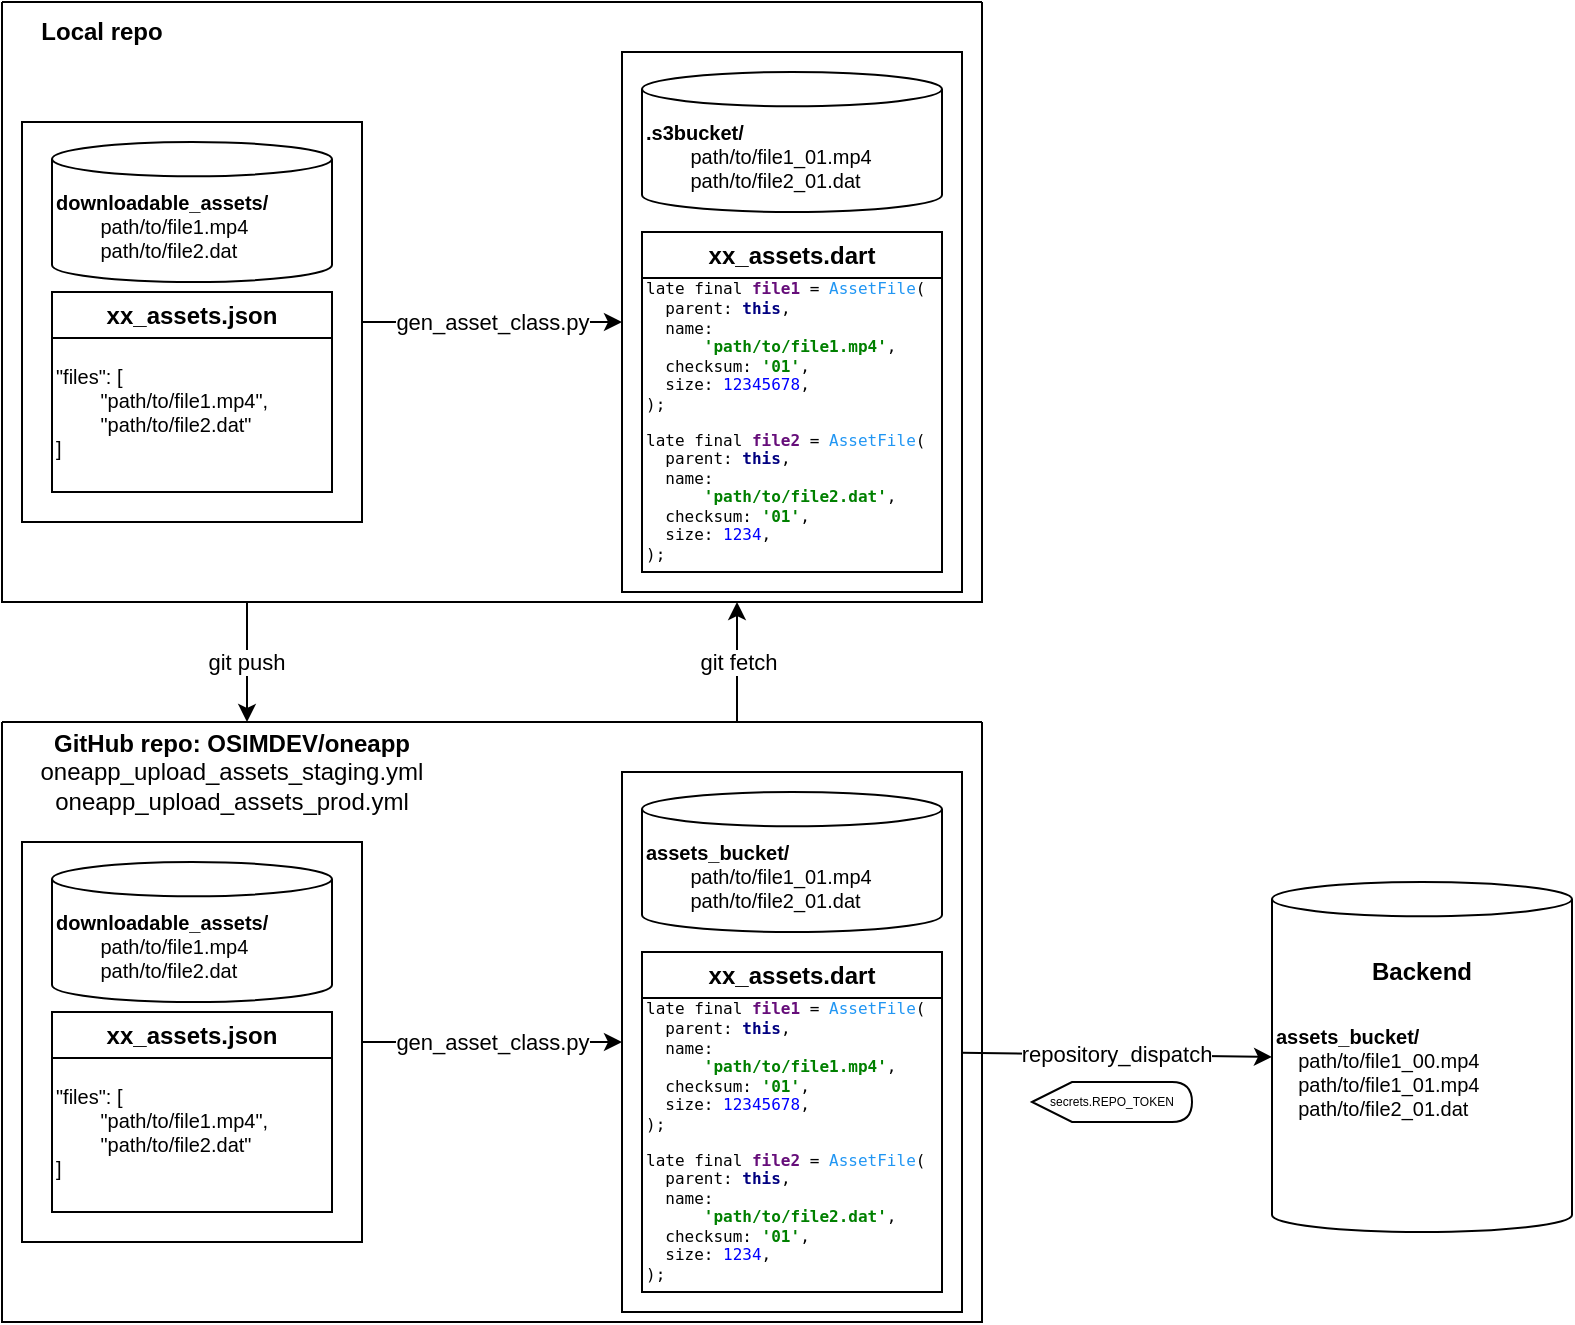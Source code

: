 <mxfile version="22.0.4" type="github" pages="3">
  <diagram name="old workflow" id="2YBvvXClWsGukQMizWep">
    <mxGraphModel dx="1062" dy="596" grid="1" gridSize="10" guides="1" tooltips="1" connect="1" arrows="1" fold="1" page="1" pageScale="1" pageWidth="850" pageHeight="1100" math="0" shadow="0">
      <root>
        <mxCell id="0" />
        <mxCell id="1" parent="0" />
        <mxCell id="GvjwHp_Fau4F6InbgkKO-24" value="" style="group" vertex="1" connectable="0" parent="1">
          <mxGeometry x="33" y="30" width="490" height="300" as="geometry" />
        </mxCell>
        <mxCell id="GvjwHp_Fau4F6InbgkKO-17" value="" style="group" vertex="1" connectable="0" parent="GvjwHp_Fau4F6InbgkKO-24">
          <mxGeometry x="10" y="60" width="170" height="200" as="geometry" />
        </mxCell>
        <mxCell id="GvjwHp_Fau4F6InbgkKO-16" value="" style="rounded=0;whiteSpace=wrap;html=1;" vertex="1" parent="GvjwHp_Fau4F6InbgkKO-17">
          <mxGeometry width="170" height="200" as="geometry" />
        </mxCell>
        <mxCell id="GvjwHp_Fau4F6InbgkKO-3" value="xx_assets.json" style="swimlane;whiteSpace=wrap;html=1;align=center;" vertex="1" parent="GvjwHp_Fau4F6InbgkKO-17">
          <mxGeometry x="15" y="85" width="140" height="100" as="geometry" />
        </mxCell>
        <mxCell id="GvjwHp_Fau4F6InbgkKO-4" value="&quot;files&quot;: [&lt;br style=&quot;font-size: 10px;&quot;&gt;&lt;span style=&quot;white-space: pre; font-size: 10px;&quot;&gt;&#x9;&lt;/span&gt;&quot;path/to/file1.mp4&quot;,&lt;br style=&quot;font-size: 10px;&quot;&gt;&lt;span style=&quot;white-space: pre; font-size: 10px;&quot;&gt;&#x9;&lt;/span&gt;&quot;path/to/file2.dat&quot;&lt;br style=&quot;font-size: 10px;&quot;&gt;]" style="text;html=1;align=left;verticalAlign=middle;resizable=0;points=[];autosize=1;strokeColor=none;fillColor=none;fontSize=10;" vertex="1" parent="GvjwHp_Fau4F6InbgkKO-3">
          <mxGeometry y="30" width="130" height="60" as="geometry" />
        </mxCell>
        <mxCell id="GvjwHp_Fau4F6InbgkKO-7" value="&lt;b style=&quot;font-size: 10px;&quot;&gt;downloadable_assets/&lt;/b&gt;&lt;br style=&quot;font-size: 10px;&quot;&gt;&lt;span style=&quot;white-space: pre; font-size: 10px;&quot;&gt;&#x9;&lt;/span&gt;path/to/file1.mp4&lt;br style=&quot;font-size: 10px;&quot;&gt;&lt;span style=&quot;white-space: pre; font-size: 10px;&quot;&gt;&#x9;&lt;/span&gt;path/to/file2.dat" style="shape=cylinder3;whiteSpace=wrap;html=1;boundedLbl=1;backgroundOutline=1;size=8.556;align=left;fontSize=10;" vertex="1" parent="GvjwHp_Fau4F6InbgkKO-17">
          <mxGeometry x="15" y="10" width="140" height="70" as="geometry" />
        </mxCell>
        <mxCell id="GvjwHp_Fau4F6InbgkKO-19" value="" style="group" vertex="1" connectable="0" parent="GvjwHp_Fau4F6InbgkKO-24">
          <mxGeometry x="310" y="25" width="170" height="270" as="geometry" />
        </mxCell>
        <mxCell id="GvjwHp_Fau4F6InbgkKO-18" value="" style="rounded=0;whiteSpace=wrap;html=1;" vertex="1" parent="GvjwHp_Fau4F6InbgkKO-19">
          <mxGeometry width="170" height="270" as="geometry" />
        </mxCell>
        <mxCell id="GvjwHp_Fau4F6InbgkKO-8" value="&lt;b style=&quot;font-size: 10px;&quot;&gt;.s3bucket/&lt;/b&gt;&lt;br style=&quot;font-size: 10px;&quot;&gt;&lt;span style=&quot;white-space: pre; font-size: 10px;&quot;&gt;&#x9;&lt;/span&gt;path/to/file1_01.mp4&lt;br style=&quot;font-size: 10px;&quot;&gt;&lt;span style=&quot;white-space: pre; font-size: 10px;&quot;&gt;&#x9;&lt;/span&gt;path/to/file2_01.dat" style="shape=cylinder3;whiteSpace=wrap;html=1;boundedLbl=1;backgroundOutline=1;size=8.556;align=left;fontSize=10;" vertex="1" parent="GvjwHp_Fau4F6InbgkKO-19">
          <mxGeometry x="10" y="10" width="150" height="70" as="geometry" />
        </mxCell>
        <mxCell id="GvjwHp_Fau4F6InbgkKO-14" value="xx_assets.dart" style="swimlane;whiteSpace=wrap;html=1;align=center;" vertex="1" parent="GvjwHp_Fau4F6InbgkKO-19">
          <mxGeometry x="10" y="90" width="150" height="170" as="geometry" />
        </mxCell>
        <mxCell id="GvjwHp_Fau4F6InbgkKO-15" value="&lt;div style=&quot;background-color: rgb(255, 255, 255); font-family: &amp;quot;JetBrains Mono&amp;quot;, monospace; font-size: 8px;&quot;&gt;&lt;pre style=&quot;font-size: 8px;&quot;&gt;late final &lt;span style=&quot;color: rgb(102, 14, 122); font-weight: bold; font-size: 8px;&quot;&gt;file1 &lt;/span&gt;= &lt;span style=&quot;color: rgb(33, 150, 243); font-size: 8px;&quot;&gt;AssetFile&lt;/span&gt;(&lt;br style=&quot;font-size: 8px;&quot;&gt;  parent: &lt;span style=&quot;color: rgb(0, 0, 128); font-weight: bold; font-size: 8px;&quot;&gt;this&lt;/span&gt;,&lt;br style=&quot;font-size: 8px;&quot;&gt;  name:&lt;br style=&quot;font-size: 8px;&quot;&gt;      &lt;span style=&quot;color: rgb(0, 128, 0); font-weight: bold; font-size: 8px;&quot;&gt;&#39;path/to/file1.mp4&#39;&lt;/span&gt;,&lt;br style=&quot;font-size: 8px;&quot;&gt;  checksum: &lt;span style=&quot;color: rgb(0, 128, 0); font-weight: bold; font-size: 8px;&quot;&gt;&#39;01&#39;&lt;/span&gt;,&lt;br style=&quot;font-size: 8px;&quot;&gt;  size: &lt;span style=&quot;color: rgb(0, 0, 255); font-size: 8px;&quot;&gt;12345678&lt;/span&gt;,&lt;br style=&quot;font-size: 8px;&quot;&gt;);&lt;/pre&gt;&lt;pre style=&quot;font-size: 8px;&quot;&gt;&lt;div style=&quot;font-family: &amp;quot;JetBrains Mono&amp;quot;, monospace; font-size: 8px;&quot;&gt;&lt;pre style=&quot;font-size: 8px;&quot;&gt;late final &lt;span style=&quot;color: rgb(102, 14, 122); font-weight: bold; font-size: 8px;&quot;&gt;file2 &lt;/span&gt;= &lt;span style=&quot;color: rgb(33, 150, 243); font-size: 8px;&quot;&gt;AssetFile&lt;/span&gt;(&lt;br style=&quot;font-size: 8px;&quot;&gt;  parent: &lt;span style=&quot;color: rgb(0, 0, 128); font-weight: bold; font-size: 8px;&quot;&gt;this&lt;/span&gt;,&lt;br style=&quot;font-size: 8px;&quot;&gt;  name:&lt;br style=&quot;font-size: 8px;&quot;&gt;      &lt;span style=&quot;color: rgb(0, 128, 0); font-weight: bold; font-size: 8px;&quot;&gt;&#39;path/to/file2.dat&#39;&lt;/span&gt;,&lt;br style=&quot;font-size: 8px;&quot;&gt;  checksum: &lt;span style=&quot;color: rgb(0, 128, 0); font-weight: bold; font-size: 8px;&quot;&gt;&#39;01&#39;&lt;/span&gt;,&lt;br style=&quot;font-size: 8px;&quot;&gt;  size: &lt;span style=&quot;color: rgb(0, 0, 255); font-size: 8px;&quot;&gt;1234&lt;/span&gt;,&lt;br style=&quot;font-size: 8px;&quot;&gt;);&lt;/pre&gt;&lt;/div&gt;&lt;/pre&gt;&lt;/div&gt;" style="text;html=1;align=left;verticalAlign=middle;resizable=0;points=[];autosize=1;strokeColor=none;fillColor=none;fontSize=8;" vertex="1" parent="GvjwHp_Fau4F6InbgkKO-19">
          <mxGeometry x="10" y="100" width="160" height="170" as="geometry" />
        </mxCell>
        <mxCell id="GvjwHp_Fau4F6InbgkKO-21" value="gen_asset_class.py" style="endArrow=classic;html=1;rounded=0;exitX=1;exitY=0.5;exitDx=0;exitDy=0;entryX=0;entryY=0.5;entryDx=0;entryDy=0;" edge="1" parent="GvjwHp_Fau4F6InbgkKO-24" source="GvjwHp_Fau4F6InbgkKO-16" target="GvjwHp_Fau4F6InbgkKO-18">
          <mxGeometry width="50" height="50" relative="1" as="geometry">
            <mxPoint x="300" y="190" as="sourcePoint" />
            <mxPoint x="350" y="140" as="targetPoint" />
          </mxGeometry>
        </mxCell>
        <mxCell id="GvjwHp_Fau4F6InbgkKO-22" value="" style="swimlane;startSize=0;" vertex="1" parent="GvjwHp_Fau4F6InbgkKO-24">
          <mxGeometry width="490" height="300" as="geometry" />
        </mxCell>
        <mxCell id="GvjwHp_Fau4F6InbgkKO-23" value="&lt;b&gt;Local repo&lt;/b&gt;" style="text;html=1;strokeColor=none;fillColor=none;align=center;verticalAlign=middle;whiteSpace=wrap;rounded=0;" vertex="1" parent="GvjwHp_Fau4F6InbgkKO-22">
          <mxGeometry width="100" height="30" as="geometry" />
        </mxCell>
        <mxCell id="GvjwHp_Fau4F6InbgkKO-25" value="" style="group" vertex="1" connectable="0" parent="1">
          <mxGeometry x="33" y="390" width="530" height="300" as="geometry" />
        </mxCell>
        <mxCell id="GvjwHp_Fau4F6InbgkKO-26" value="" style="group" vertex="1" connectable="0" parent="GvjwHp_Fau4F6InbgkKO-25">
          <mxGeometry x="10" y="60" width="170" height="200" as="geometry" />
        </mxCell>
        <mxCell id="GvjwHp_Fau4F6InbgkKO-27" value="" style="rounded=0;whiteSpace=wrap;html=1;" vertex="1" parent="GvjwHp_Fau4F6InbgkKO-26">
          <mxGeometry width="170" height="200" as="geometry" />
        </mxCell>
        <mxCell id="GvjwHp_Fau4F6InbgkKO-28" value="xx_assets.json" style="swimlane;whiteSpace=wrap;html=1;align=center;" vertex="1" parent="GvjwHp_Fau4F6InbgkKO-26">
          <mxGeometry x="15" y="85" width="140" height="100" as="geometry" />
        </mxCell>
        <mxCell id="GvjwHp_Fau4F6InbgkKO-29" value="&quot;files&quot;: [&lt;br style=&quot;font-size: 10px;&quot;&gt;&lt;span style=&quot;white-space: pre; font-size: 10px;&quot;&gt;&#x9;&lt;/span&gt;&quot;path/to/file1.mp4&quot;,&lt;br style=&quot;font-size: 10px;&quot;&gt;&lt;span style=&quot;white-space: pre; font-size: 10px;&quot;&gt;&#x9;&lt;/span&gt;&quot;path/to/file2.dat&quot;&lt;br style=&quot;font-size: 10px;&quot;&gt;]" style="text;html=1;align=left;verticalAlign=middle;resizable=0;points=[];autosize=1;strokeColor=none;fillColor=none;fontSize=10;" vertex="1" parent="GvjwHp_Fau4F6InbgkKO-28">
          <mxGeometry y="30" width="130" height="60" as="geometry" />
        </mxCell>
        <mxCell id="GvjwHp_Fau4F6InbgkKO-30" value="&lt;b style=&quot;font-size: 10px;&quot;&gt;downloadable_assets/&lt;/b&gt;&lt;br style=&quot;font-size: 10px;&quot;&gt;&lt;span style=&quot;white-space: pre; font-size: 10px;&quot;&gt;&#x9;&lt;/span&gt;path/to/file1.mp4&lt;br style=&quot;font-size: 10px;&quot;&gt;&lt;span style=&quot;white-space: pre; font-size: 10px;&quot;&gt;&#x9;&lt;/span&gt;path/to/file2.dat" style="shape=cylinder3;whiteSpace=wrap;html=1;boundedLbl=1;backgroundOutline=1;size=8.556;align=left;fontSize=10;" vertex="1" parent="GvjwHp_Fau4F6InbgkKO-26">
          <mxGeometry x="15" y="10" width="140" height="70" as="geometry" />
        </mxCell>
        <mxCell id="GvjwHp_Fau4F6InbgkKO-31" value="" style="group" vertex="1" connectable="0" parent="GvjwHp_Fau4F6InbgkKO-25">
          <mxGeometry x="310" y="25" width="170" height="270" as="geometry" />
        </mxCell>
        <mxCell id="GvjwHp_Fau4F6InbgkKO-32" value="" style="rounded=0;whiteSpace=wrap;html=1;" vertex="1" parent="GvjwHp_Fau4F6InbgkKO-31">
          <mxGeometry width="170" height="270" as="geometry" />
        </mxCell>
        <mxCell id="GvjwHp_Fau4F6InbgkKO-33" value="&lt;b style=&quot;font-size: 10px;&quot;&gt;assets_bucket/&lt;/b&gt;&lt;br style=&quot;font-size: 10px;&quot;&gt;&lt;span style=&quot;white-space: pre; font-size: 10px;&quot;&gt;&#x9;&lt;/span&gt;path/to/file1_01.mp4&lt;br style=&quot;font-size: 10px;&quot;&gt;&lt;span style=&quot;white-space: pre; font-size: 10px;&quot;&gt;&#x9;&lt;/span&gt;path/to/file2_01.dat" style="shape=cylinder3;whiteSpace=wrap;html=1;boundedLbl=1;backgroundOutline=1;size=8.556;align=left;fontSize=10;" vertex="1" parent="GvjwHp_Fau4F6InbgkKO-31">
          <mxGeometry x="10" y="10" width="150" height="70" as="geometry" />
        </mxCell>
        <mxCell id="GvjwHp_Fau4F6InbgkKO-34" value="xx_assets.dart" style="swimlane;whiteSpace=wrap;html=1;align=center;" vertex="1" parent="GvjwHp_Fau4F6InbgkKO-31">
          <mxGeometry x="10" y="90" width="150" height="170" as="geometry" />
        </mxCell>
        <mxCell id="GvjwHp_Fau4F6InbgkKO-35" value="&lt;div style=&quot;background-color: rgb(255, 255, 255); font-family: &amp;quot;JetBrains Mono&amp;quot;, monospace; font-size: 8px;&quot;&gt;&lt;pre style=&quot;font-size: 8px;&quot;&gt;late final &lt;span style=&quot;color: rgb(102, 14, 122); font-weight: bold; font-size: 8px;&quot;&gt;file1 &lt;/span&gt;= &lt;span style=&quot;color: rgb(33, 150, 243); font-size: 8px;&quot;&gt;AssetFile&lt;/span&gt;(&lt;br style=&quot;font-size: 8px;&quot;&gt;  parent: &lt;span style=&quot;color: rgb(0, 0, 128); font-weight: bold; font-size: 8px;&quot;&gt;this&lt;/span&gt;,&lt;br style=&quot;font-size: 8px;&quot;&gt;  name:&lt;br style=&quot;font-size: 8px;&quot;&gt;      &lt;span style=&quot;color: rgb(0, 128, 0); font-weight: bold; font-size: 8px;&quot;&gt;&#39;path/to/file1.mp4&#39;&lt;/span&gt;,&lt;br style=&quot;font-size: 8px;&quot;&gt;  checksum: &lt;span style=&quot;color: rgb(0, 128, 0); font-weight: bold; font-size: 8px;&quot;&gt;&#39;01&#39;&lt;/span&gt;,&lt;br style=&quot;font-size: 8px;&quot;&gt;  size: &lt;span style=&quot;color: rgb(0, 0, 255); font-size: 8px;&quot;&gt;12345678&lt;/span&gt;,&lt;br style=&quot;font-size: 8px;&quot;&gt;);&lt;/pre&gt;&lt;pre style=&quot;font-size: 8px;&quot;&gt;&lt;div style=&quot;font-family: &amp;quot;JetBrains Mono&amp;quot;, monospace; font-size: 8px;&quot;&gt;&lt;pre style=&quot;font-size: 8px;&quot;&gt;late final &lt;span style=&quot;color: rgb(102, 14, 122); font-weight: bold; font-size: 8px;&quot;&gt;file2 &lt;/span&gt;= &lt;span style=&quot;color: rgb(33, 150, 243); font-size: 8px;&quot;&gt;AssetFile&lt;/span&gt;(&lt;br style=&quot;font-size: 8px;&quot;&gt;  parent: &lt;span style=&quot;color: rgb(0, 0, 128); font-weight: bold; font-size: 8px;&quot;&gt;this&lt;/span&gt;,&lt;br style=&quot;font-size: 8px;&quot;&gt;  name:&lt;br style=&quot;font-size: 8px;&quot;&gt;      &lt;span style=&quot;color: rgb(0, 128, 0); font-weight: bold; font-size: 8px;&quot;&gt;&#39;path/to/file2.dat&#39;&lt;/span&gt;,&lt;br style=&quot;font-size: 8px;&quot;&gt;  checksum: &lt;span style=&quot;color: rgb(0, 128, 0); font-weight: bold; font-size: 8px;&quot;&gt;&#39;01&#39;&lt;/span&gt;,&lt;br style=&quot;font-size: 8px;&quot;&gt;  size: &lt;span style=&quot;color: rgb(0, 0, 255); font-size: 8px;&quot;&gt;1234&lt;/span&gt;,&lt;br style=&quot;font-size: 8px;&quot;&gt;);&lt;/pre&gt;&lt;/div&gt;&lt;/pre&gt;&lt;/div&gt;" style="text;html=1;align=left;verticalAlign=middle;resizable=0;points=[];autosize=1;strokeColor=none;fillColor=none;fontSize=8;" vertex="1" parent="GvjwHp_Fau4F6InbgkKO-31">
          <mxGeometry x="10" y="100" width="160" height="170" as="geometry" />
        </mxCell>
        <mxCell id="GvjwHp_Fau4F6InbgkKO-36" value="gen_asset_class.py" style="endArrow=classic;html=1;rounded=0;exitX=1;exitY=0.5;exitDx=0;exitDy=0;entryX=0;entryY=0.5;entryDx=0;entryDy=0;" edge="1" parent="GvjwHp_Fau4F6InbgkKO-25" source="GvjwHp_Fau4F6InbgkKO-27" target="GvjwHp_Fau4F6InbgkKO-32">
          <mxGeometry width="50" height="50" relative="1" as="geometry">
            <mxPoint x="300" y="190" as="sourcePoint" />
            <mxPoint x="350" y="140" as="targetPoint" />
          </mxGeometry>
        </mxCell>
        <mxCell id="GvjwHp_Fau4F6InbgkKO-37" value="" style="swimlane;startSize=0;" vertex="1" parent="GvjwHp_Fau4F6InbgkKO-25">
          <mxGeometry width="490" height="300" as="geometry" />
        </mxCell>
        <mxCell id="GvjwHp_Fau4F6InbgkKO-38" value="&lt;b&gt;GitHub repo: OSIMDEV/oneapp&lt;/b&gt;&lt;br&gt;oneapp_upload_assets_staging.yml&lt;br&gt;&lt;span style=&quot;border-color: var(--border-color);&quot;&gt;oneapp_upload_assets_prod.yml&lt;/span&gt;&lt;b&gt;&lt;br&gt;&lt;/b&gt;" style="text;html=1;strokeColor=none;fillColor=none;align=center;verticalAlign=middle;whiteSpace=wrap;rounded=0;" vertex="1" parent="GvjwHp_Fau4F6InbgkKO-37">
          <mxGeometry width="230" height="50" as="geometry" />
        </mxCell>
        <mxCell id="GvjwHp_Fau4F6InbgkKO-49" value="&lt;b style=&quot;font-size: 10px;&quot;&gt;assets_bucket/&lt;/b&gt;&lt;br style=&quot;font-size: 10px;&quot;&gt;&lt;span style=&quot;font-size: 10px;&quot;&gt;&lt;span style=&quot;white-space: pre;&quot;&gt;&amp;nbsp;&amp;nbsp;&amp;nbsp;&amp;nbsp;&lt;/span&gt;&lt;/span&gt;path/to/file1_00.mp4&lt;br&gt;&amp;nbsp; &amp;nbsp; path/to/file1_01.mp4&lt;br style=&quot;border-color: var(--border-color);&quot;&gt;&lt;span style=&quot;font-size: 10px;&quot;&gt;&lt;span style=&quot;white-space: pre;&quot;&gt;&amp;nbsp;&amp;nbsp;&amp;nbsp;&amp;nbsp;&lt;/span&gt;&lt;/span&gt;path/to/file2_01.dat" style="shape=cylinder3;whiteSpace=wrap;html=1;boundedLbl=1;backgroundOutline=1;size=8.556;align=left;fontSize=10;" vertex="1" parent="1">
          <mxGeometry x="668" y="470" width="150" height="175" as="geometry" />
        </mxCell>
        <mxCell id="GvjwHp_Fau4F6InbgkKO-50" value="git push" style="endArrow=classic;html=1;rounded=0;exitX=0.25;exitY=1;exitDx=0;exitDy=0;entryX=0.25;entryY=0;entryDx=0;entryDy=0;" edge="1" parent="1" source="GvjwHp_Fau4F6InbgkKO-22" target="GvjwHp_Fau4F6InbgkKO-37">
          <mxGeometry width="50" height="50" relative="1" as="geometry">
            <mxPoint x="148" y="330" as="sourcePoint" />
            <mxPoint x="198" y="380" as="targetPoint" />
          </mxGeometry>
        </mxCell>
        <mxCell id="GvjwHp_Fau4F6InbgkKO-52" value="repository_dispatch" style="endArrow=classic;html=1;rounded=0;entryX=0;entryY=0.5;entryDx=0;entryDy=0;entryPerimeter=0;exitX=0.998;exitY=0.52;exitDx=0;exitDy=0;exitPerimeter=0;" edge="1" parent="1" source="GvjwHp_Fau4F6InbgkKO-32" target="GvjwHp_Fau4F6InbgkKO-49">
          <mxGeometry width="50" height="50" relative="1" as="geometry">
            <mxPoint x="568" y="510" as="sourcePoint" />
            <mxPoint x="518" y="370" as="targetPoint" />
          </mxGeometry>
        </mxCell>
        <mxCell id="GvjwHp_Fau4F6InbgkKO-53" value="secrets.REPO_TOKEN" style="shape=display;whiteSpace=wrap;html=1;fontSize=6;" vertex="1" parent="1">
          <mxGeometry x="548" y="570" width="80" height="20" as="geometry" />
        </mxCell>
        <mxCell id="GvjwHp_Fau4F6InbgkKO-54" value="Backend" style="text;html=1;strokeColor=none;fillColor=none;align=center;verticalAlign=middle;whiteSpace=wrap;rounded=0;fontStyle=1" vertex="1" parent="1">
          <mxGeometry x="713" y="500" width="60" height="30" as="geometry" />
        </mxCell>
        <mxCell id="GvjwHp_Fau4F6InbgkKO-55" value="git fetch" style="endArrow=classic;html=1;rounded=0;exitX=0.75;exitY=0;exitDx=0;exitDy=0;entryX=0.75;entryY=1;entryDx=0;entryDy=0;" edge="1" parent="1" source="GvjwHp_Fau4F6InbgkKO-37" target="GvjwHp_Fau4F6InbgkKO-22">
          <mxGeometry width="50" height="50" relative="1" as="geometry">
            <mxPoint x="468" y="320" as="sourcePoint" />
            <mxPoint x="518" y="270" as="targetPoint" />
          </mxGeometry>
        </mxCell>
      </root>
    </mxGraphModel>
  </diagram>
  <diagram name="proposed new workflow" id="oW5ulI5E5RsIYtloN1x-">
    <mxGraphModel dx="1103" dy="618" grid="1" gridSize="10" guides="1" tooltips="1" connect="1" arrows="1" fold="1" page="1" pageScale="1" pageWidth="850" pageHeight="1100" math="0" shadow="0">
      <root>
        <mxCell id="vlKhjYDyNnbhRIcdCx-i-0" />
        <mxCell id="vlKhjYDyNnbhRIcdCx-i-1" parent="vlKhjYDyNnbhRIcdCx-i-0" />
        <mxCell id="vlKhjYDyNnbhRIcdCx-i-14" value="" style="group" vertex="1" connectable="0" parent="vlKhjYDyNnbhRIcdCx-i-1">
          <mxGeometry x="32" y="40" width="490" height="300" as="geometry" />
        </mxCell>
        <mxCell id="vlKhjYDyNnbhRIcdCx-i-15" value="" style="group" vertex="1" connectable="0" parent="vlKhjYDyNnbhRIcdCx-i-14">
          <mxGeometry x="10" y="60" width="170" height="200" as="geometry" />
        </mxCell>
        <mxCell id="vlKhjYDyNnbhRIcdCx-i-16" value="" style="rounded=0;whiteSpace=wrap;html=1;" vertex="1" parent="vlKhjYDyNnbhRIcdCx-i-15">
          <mxGeometry width="170" height="200" as="geometry" />
        </mxCell>
        <mxCell id="vlKhjYDyNnbhRIcdCx-i-17" value="xx_assets.json" style="swimlane;whiteSpace=wrap;html=1;align=center;fillColor=#d5e8d4;strokeColor=#82b366;" vertex="1" parent="vlKhjYDyNnbhRIcdCx-i-15">
          <mxGeometry x="15" y="85" width="140" height="100" as="geometry" />
        </mxCell>
        <mxCell id="vlKhjYDyNnbhRIcdCx-i-18" value="&quot;files&quot;: [&lt;br style=&quot;font-size: 10px;&quot;&gt;&lt;span style=&quot;white-space: pre; font-size: 10px;&quot;&gt;&#x9;&lt;/span&gt;&quot;path/to/file1.mp4&quot;,&lt;br style=&quot;font-size: 10px;&quot;&gt;&lt;span style=&quot;white-space: pre; font-size: 10px;&quot;&gt;&#x9;&lt;/span&gt;&quot;path/to/file2.dat&quot;&lt;br style=&quot;font-size: 10px;&quot;&gt;]" style="text;html=1;align=left;verticalAlign=middle;resizable=0;points=[];autosize=1;fontSize=10;" vertex="1" parent="vlKhjYDyNnbhRIcdCx-i-17">
          <mxGeometry y="30" width="130" height="60" as="geometry" />
        </mxCell>
        <mxCell id="vlKhjYDyNnbhRIcdCx-i-19" value="&lt;b style=&quot;font-size: 10px;&quot;&gt;downloadable_assets/&lt;/b&gt;&lt;br style=&quot;font-size: 10px;&quot;&gt;&lt;span style=&quot;white-space: pre; font-size: 10px;&quot;&gt;&#x9;&lt;/span&gt;path/to/file1.mp4&lt;br style=&quot;font-size: 10px;&quot;&gt;&lt;span style=&quot;white-space: pre; font-size: 10px;&quot;&gt;&#x9;&lt;/span&gt;path/to/file2.dat" style="shape=cylinder3;whiteSpace=wrap;html=1;boundedLbl=1;backgroundOutline=1;size=8.556;align=left;fontSize=10;fillColor=#fff2cc;strokeColor=#d6b656;" vertex="1" parent="vlKhjYDyNnbhRIcdCx-i-15">
          <mxGeometry x="15" y="10" width="140" height="70" as="geometry" />
        </mxCell>
        <mxCell id="vlKhjYDyNnbhRIcdCx-i-20" value="" style="group" vertex="1" connectable="0" parent="vlKhjYDyNnbhRIcdCx-i-14">
          <mxGeometry x="310" y="25" width="175" height="270" as="geometry" />
        </mxCell>
        <mxCell id="vlKhjYDyNnbhRIcdCx-i-21" value="" style="rounded=0;whiteSpace=wrap;html=1;" vertex="1" parent="vlKhjYDyNnbhRIcdCx-i-20">
          <mxGeometry width="170" height="270" as="geometry" />
        </mxCell>
        <mxCell id="vlKhjYDyNnbhRIcdCx-i-22" value="&lt;b style=&quot;font-size: 10px;&quot;&gt;.s3bucket/ (assets_bucket/ ?)&lt;/b&gt;&lt;br style=&quot;font-size: 10px;&quot;&gt;&lt;span style=&quot;white-space: pre; font-size: 10px;&quot;&gt;&#x9;&lt;/span&gt;path/to/file1_01.mp4&lt;br style=&quot;font-size: 10px;&quot;&gt;&lt;span style=&quot;white-space: pre; font-size: 10px;&quot;&gt;&#x9;&lt;/span&gt;path/to/file2_01.dat" style="shape=cylinder3;whiteSpace=wrap;html=1;boundedLbl=1;backgroundOutline=1;size=8.556;align=left;fontSize=10;fillColor=#fff2cc;strokeColor=#d6b656;" vertex="1" parent="vlKhjYDyNnbhRIcdCx-i-20">
          <mxGeometry x="10" y="10" width="150" height="70" as="geometry" />
        </mxCell>
        <mxCell id="vlKhjYDyNnbhRIcdCx-i-23" value="xx_assets.dart" style="swimlane;whiteSpace=wrap;html=1;align=center;fillColor=#d5e8d4;strokeColor=#82b366;" vertex="1" parent="vlKhjYDyNnbhRIcdCx-i-20">
          <mxGeometry x="10" y="90" width="150" height="170" as="geometry" />
        </mxCell>
        <mxCell id="vlKhjYDyNnbhRIcdCx-i-24" value="&lt;div style=&quot;background-color: rgb(255, 255, 255); font-family: &amp;quot;JetBrains Mono&amp;quot;, monospace; font-size: 8px;&quot;&gt;&lt;pre style=&quot;font-size: 8px;&quot;&gt;late final &lt;span style=&quot;color: rgb(102, 14, 122); font-weight: bold; font-size: 8px;&quot;&gt;file1 &lt;/span&gt;= &lt;span style=&quot;color: rgb(33, 150, 243); font-size: 8px;&quot;&gt;AssetFile&lt;/span&gt;(&lt;br style=&quot;font-size: 8px;&quot;&gt;  parent: &lt;span style=&quot;color: rgb(0, 0, 128); font-weight: bold; font-size: 8px;&quot;&gt;this&lt;/span&gt;,&lt;br style=&quot;font-size: 8px;&quot;&gt;  name:&lt;br style=&quot;font-size: 8px;&quot;&gt;      &lt;span style=&quot;color: rgb(0, 128, 0); font-weight: bold; font-size: 8px;&quot;&gt;&#39;path/to/file1.mp4&#39;&lt;/span&gt;,&lt;br style=&quot;font-size: 8px;&quot;&gt;  checksum: &lt;span style=&quot;color: rgb(0, 128, 0); font-weight: bold; font-size: 8px;&quot;&gt;&#39;01&#39;&lt;/span&gt;,&lt;br style=&quot;font-size: 8px;&quot;&gt;  size: &lt;span style=&quot;color: rgb(0, 0, 255); font-size: 8px;&quot;&gt;12345678&lt;/span&gt;,&lt;br style=&quot;font-size: 8px;&quot;&gt;);&lt;/pre&gt;&lt;pre style=&quot;font-size: 8px;&quot;&gt;&lt;div style=&quot;font-family: &amp;quot;JetBrains Mono&amp;quot;, monospace; font-size: 8px;&quot;&gt;&lt;pre style=&quot;font-size: 8px;&quot;&gt;late final &lt;span style=&quot;color: rgb(102, 14, 122); font-weight: bold; font-size: 8px;&quot;&gt;file2 &lt;/span&gt;= &lt;span style=&quot;color: rgb(33, 150, 243); font-size: 8px;&quot;&gt;AssetFile&lt;/span&gt;(&lt;br style=&quot;font-size: 8px;&quot;&gt;  parent: &lt;span style=&quot;color: rgb(0, 0, 128); font-weight: bold; font-size: 8px;&quot;&gt;this&lt;/span&gt;,&lt;br style=&quot;font-size: 8px;&quot;&gt;  name:&lt;br style=&quot;font-size: 8px;&quot;&gt;      &lt;span style=&quot;color: rgb(0, 128, 0); font-weight: bold; font-size: 8px;&quot;&gt;&#39;path/to/file2.dat&#39;&lt;/span&gt;,&lt;br style=&quot;font-size: 8px;&quot;&gt;  checksum: &lt;span style=&quot;color: rgb(0, 128, 0); font-weight: bold; font-size: 8px;&quot;&gt;&#39;01&#39;&lt;/span&gt;,&lt;br style=&quot;font-size: 8px;&quot;&gt;  size: &lt;span style=&quot;color: rgb(0, 0, 255); font-size: 8px;&quot;&gt;1234&lt;/span&gt;,&lt;br style=&quot;font-size: 8px;&quot;&gt;);&lt;/pre&gt;&lt;/div&gt;&lt;/pre&gt;&lt;/div&gt;" style="text;html=1;align=left;verticalAlign=middle;resizable=0;points=[];autosize=1;strokeColor=none;fillColor=none;fontSize=8;" vertex="1" parent="vlKhjYDyNnbhRIcdCx-i-20">
          <mxGeometry x="15" y="100" width="160" height="170" as="geometry" />
        </mxCell>
        <mxCell id="vlKhjYDyNnbhRIcdCx-i-25" value="gen_asset_class.py" style="endArrow=classic;html=1;rounded=0;exitX=1;exitY=0.5;exitDx=0;exitDy=0;entryX=0;entryY=0.5;entryDx=0;entryDy=0;" edge="1" parent="vlKhjYDyNnbhRIcdCx-i-14" source="vlKhjYDyNnbhRIcdCx-i-16" target="vlKhjYDyNnbhRIcdCx-i-21">
          <mxGeometry width="50" height="50" relative="1" as="geometry">
            <mxPoint x="300" y="190" as="sourcePoint" />
            <mxPoint x="350" y="140" as="targetPoint" />
          </mxGeometry>
        </mxCell>
        <mxCell id="vlKhjYDyNnbhRIcdCx-i-26" value="" style="swimlane;startSize=0;" vertex="1" parent="vlKhjYDyNnbhRIcdCx-i-14">
          <mxGeometry width="490" height="300" as="geometry" />
        </mxCell>
        <mxCell id="vlKhjYDyNnbhRIcdCx-i-27" value="&lt;b&gt;Local repo&lt;/b&gt;" style="text;html=1;strokeColor=none;fillColor=none;align=center;verticalAlign=middle;whiteSpace=wrap;rounded=0;" vertex="1" parent="vlKhjYDyNnbhRIcdCx-i-26">
          <mxGeometry width="100" height="30" as="geometry" />
        </mxCell>
        <mxCell id="vlKhjYDyNnbhRIcdCx-i-28" value="" style="group" vertex="1" connectable="0" parent="vlKhjYDyNnbhRIcdCx-i-1">
          <mxGeometry x="32" y="400" width="530" height="300" as="geometry" />
        </mxCell>
        <mxCell id="vlKhjYDyNnbhRIcdCx-i-29" value="" style="group" vertex="1" connectable="0" parent="vlKhjYDyNnbhRIcdCx-i-28">
          <mxGeometry x="10" y="60" width="170" height="200" as="geometry" />
        </mxCell>
        <mxCell id="vlKhjYDyNnbhRIcdCx-i-30" value="" style="rounded=0;whiteSpace=wrap;html=1;" vertex="1" parent="vlKhjYDyNnbhRIcdCx-i-29">
          <mxGeometry width="170" height="200" as="geometry" />
        </mxCell>
        <mxCell id="vlKhjYDyNnbhRIcdCx-i-31" value="xx_assets.json" style="swimlane;whiteSpace=wrap;html=1;align=center;fillColor=#d5e8d4;strokeColor=#82b366;" vertex="1" parent="vlKhjYDyNnbhRIcdCx-i-29">
          <mxGeometry x="15" y="85" width="140" height="100" as="geometry" />
        </mxCell>
        <mxCell id="vlKhjYDyNnbhRIcdCx-i-32" value="&quot;files&quot;: [&lt;br style=&quot;font-size: 10px;&quot;&gt;&lt;span style=&quot;white-space: pre; font-size: 10px;&quot;&gt;&#x9;&lt;/span&gt;&quot;path/to/file1.mp4&quot;,&lt;br style=&quot;font-size: 10px;&quot;&gt;&lt;span style=&quot;white-space: pre; font-size: 10px;&quot;&gt;&#x9;&lt;/span&gt;&quot;path/to/file2.dat&quot;&lt;br style=&quot;font-size: 10px;&quot;&gt;]" style="text;html=1;align=left;verticalAlign=middle;resizable=0;points=[];autosize=1;strokeColor=none;fillColor=none;fontSize=10;" vertex="1" parent="vlKhjYDyNnbhRIcdCx-i-31">
          <mxGeometry y="30" width="130" height="60" as="geometry" />
        </mxCell>
        <mxCell id="vlKhjYDyNnbhRIcdCx-i-33" value="&lt;strike&gt;&lt;b style=&quot;font-size: 10px;&quot;&gt;downloadable_assets/&lt;/b&gt;&lt;br style=&quot;font-size: 10px;&quot;&gt;&lt;span style=&quot;white-space: pre; font-size: 10px;&quot;&gt;&#x9;&lt;/span&gt;path/to/file1.mp4&lt;br style=&quot;font-size: 10px;&quot;&gt;&lt;span style=&quot;white-space: pre; font-size: 10px;&quot;&gt;&#x9;&lt;/span&gt;path/to/file2.dat&lt;/strike&gt;" style="shape=cylinder3;whiteSpace=wrap;html=1;boundedLbl=1;backgroundOutline=1;size=8.556;align=left;fontSize=10;fillColor=#f5f5f5;fontColor=#333333;strokeColor=#666666;" vertex="1" parent="vlKhjYDyNnbhRIcdCx-i-29">
          <mxGeometry x="15" y="10" width="140" height="70" as="geometry" />
        </mxCell>
        <mxCell id="vlKhjYDyNnbhRIcdCx-i-34" value="" style="group" vertex="1" connectable="0" parent="vlKhjYDyNnbhRIcdCx-i-28">
          <mxGeometry x="310" y="25" width="170" height="270" as="geometry" />
        </mxCell>
        <mxCell id="vlKhjYDyNnbhRIcdCx-i-35" value="" style="rounded=0;whiteSpace=wrap;html=1;" vertex="1" parent="vlKhjYDyNnbhRIcdCx-i-34">
          <mxGeometry width="170" height="270" as="geometry" />
        </mxCell>
        <mxCell id="vlKhjYDyNnbhRIcdCx-i-36" value="&lt;strike&gt;&lt;b style=&quot;font-size: 10px;&quot;&gt;assets_bucket/&lt;/b&gt;&lt;br style=&quot;font-size: 10px;&quot;&gt;&lt;span style=&quot;white-space: pre; font-size: 10px;&quot;&gt;&#x9;&lt;/span&gt;path/to/file1_01.mp4&lt;br style=&quot;font-size: 10px;&quot;&gt;&lt;span style=&quot;white-space: pre; font-size: 10px;&quot;&gt;&#x9;&lt;/span&gt;path/to/file2_01.dat&lt;/strike&gt;" style="shape=cylinder3;whiteSpace=wrap;html=1;boundedLbl=1;backgroundOutline=1;size=8.556;align=left;fontSize=10;fillColor=#f5f5f5;fontColor=#333333;strokeColor=#666666;" vertex="1" parent="vlKhjYDyNnbhRIcdCx-i-34">
          <mxGeometry x="10" y="10" width="150" height="70" as="geometry" />
        </mxCell>
        <mxCell id="vlKhjYDyNnbhRIcdCx-i-37" value="xx_assets.dart" style="swimlane;whiteSpace=wrap;html=1;align=center;fillColor=#d5e8d4;strokeColor=#82b366;" vertex="1" parent="vlKhjYDyNnbhRIcdCx-i-34">
          <mxGeometry x="10" y="90" width="150" height="170" as="geometry" />
        </mxCell>
        <mxCell id="vlKhjYDyNnbhRIcdCx-i-38" value="&lt;div style=&quot;background-color: rgb(255, 255, 255); font-family: &amp;quot;JetBrains Mono&amp;quot;, monospace; font-size: 8px;&quot;&gt;&lt;pre style=&quot;font-size: 8px;&quot;&gt;late final &lt;span style=&quot;color: rgb(102, 14, 122); font-weight: bold; font-size: 8px;&quot;&gt;file1 &lt;/span&gt;= &lt;span style=&quot;color: rgb(33, 150, 243); font-size: 8px;&quot;&gt;AssetFile&lt;/span&gt;(&lt;br style=&quot;font-size: 8px;&quot;&gt;  parent: &lt;span style=&quot;color: rgb(0, 0, 128); font-weight: bold; font-size: 8px;&quot;&gt;this&lt;/span&gt;,&lt;br style=&quot;font-size: 8px;&quot;&gt;  name:&lt;br style=&quot;font-size: 8px;&quot;&gt;      &lt;span style=&quot;color: rgb(0, 128, 0); font-weight: bold; font-size: 8px;&quot;&gt;&#39;path/to/file1.mp4&#39;&lt;/span&gt;,&lt;br style=&quot;font-size: 8px;&quot;&gt;  checksum: &lt;span style=&quot;color: rgb(0, 128, 0); font-weight: bold; font-size: 8px;&quot;&gt;&#39;01&#39;&lt;/span&gt;,&lt;br style=&quot;font-size: 8px;&quot;&gt;  size: &lt;span style=&quot;color: rgb(0, 0, 255); font-size: 8px;&quot;&gt;12345678&lt;/span&gt;,&lt;br style=&quot;font-size: 8px;&quot;&gt;);&lt;/pre&gt;&lt;pre style=&quot;font-size: 8px;&quot;&gt;&lt;div style=&quot;font-family: &amp;quot;JetBrains Mono&amp;quot;, monospace; font-size: 8px;&quot;&gt;&lt;pre style=&quot;font-size: 8px;&quot;&gt;late final &lt;span style=&quot;color: rgb(102, 14, 122); font-weight: bold; font-size: 8px;&quot;&gt;file2 &lt;/span&gt;= &lt;span style=&quot;color: rgb(33, 150, 243); font-size: 8px;&quot;&gt;AssetFile&lt;/span&gt;(&lt;br style=&quot;font-size: 8px;&quot;&gt;  parent: &lt;span style=&quot;color: rgb(0, 0, 128); font-weight: bold; font-size: 8px;&quot;&gt;this&lt;/span&gt;,&lt;br style=&quot;font-size: 8px;&quot;&gt;  name:&lt;br style=&quot;font-size: 8px;&quot;&gt;      &lt;span style=&quot;color: rgb(0, 128, 0); font-weight: bold; font-size: 8px;&quot;&gt;&#39;path/to/file2.dat&#39;&lt;/span&gt;,&lt;br style=&quot;font-size: 8px;&quot;&gt;  checksum: &lt;span style=&quot;color: rgb(0, 128, 0); font-weight: bold; font-size: 8px;&quot;&gt;&#39;01&#39;&lt;/span&gt;,&lt;br style=&quot;font-size: 8px;&quot;&gt;  size: &lt;span style=&quot;color: rgb(0, 0, 255); font-size: 8px;&quot;&gt;1234&lt;/span&gt;,&lt;br style=&quot;font-size: 8px;&quot;&gt;);&lt;/pre&gt;&lt;/div&gt;&lt;/pre&gt;&lt;/div&gt;" style="text;html=1;align=left;verticalAlign=middle;resizable=0;points=[];autosize=1;strokeColor=none;fillColor=none;fontSize=8;" vertex="1" parent="vlKhjYDyNnbhRIcdCx-i-34">
          <mxGeometry x="10" y="100" width="160" height="170" as="geometry" />
        </mxCell>
        <mxCell id="vlKhjYDyNnbhRIcdCx-i-40" value="" style="swimlane;startSize=0;" vertex="1" parent="vlKhjYDyNnbhRIcdCx-i-28">
          <mxGeometry width="490" height="300" as="geometry" />
        </mxCell>
        <mxCell id="vlKhjYDyNnbhRIcdCx-i-41" value="&lt;b&gt;GitHub repo: OSIMDEV/oneapp&lt;/b&gt;&lt;br&gt;&lt;strike&gt;oneapp_upload_assets_staging.yml&lt;br&gt;&lt;span style=&quot;border-color: var(--border-color);&quot;&gt;oneapp_upload_assets_prod.yml&lt;/span&gt;&lt;/strike&gt;&lt;b&gt;&lt;br&gt;&lt;/b&gt;" style="text;html=1;strokeColor=none;fillColor=none;align=center;verticalAlign=middle;whiteSpace=wrap;rounded=0;" vertex="1" parent="vlKhjYDyNnbhRIcdCx-i-40">
          <mxGeometry width="230" height="50" as="geometry" />
        </mxCell>
        <mxCell id="vlKhjYDyNnbhRIcdCx-i-42" value="&lt;b style=&quot;border-color: var(--border-color);&quot;&gt;downloadable_assets/&lt;/b&gt;&lt;br style=&quot;border-color: var(--border-color);&quot;&gt;&amp;nbsp; &amp;nbsp; path/to/file1.mp4&lt;br style=&quot;border-color: var(--border-color);&quot;&gt;&lt;span style=&quot;border-color: var(--border-color);&quot;&gt;&lt;span style=&quot;white-space: pre;&quot;&gt;&amp;nbsp;&amp;nbsp;&amp;nbsp;&amp;nbsp;&lt;/span&gt;&lt;/span&gt;path/to/file2.dat&lt;b style=&quot;font-size: 10px;&quot;&gt;&lt;br&gt;&lt;br&gt;assets_bucket/ (.s3bucket/ ?)&lt;/b&gt;&lt;br style=&quot;font-size: 10px;&quot;&gt;&lt;span style=&quot;font-size: 10px;&quot;&gt;&lt;span style=&quot;&quot;&gt;&amp;nbsp;&amp;nbsp;&amp;nbsp;&amp;nbsp;&lt;/span&gt;&lt;/span&gt;path/to/file1_00.mp4&lt;br&gt;&amp;nbsp; &amp;nbsp; path/to/file1_01.mp4&lt;br style=&quot;border-color: var(--border-color);&quot;&gt;&lt;span style=&quot;font-size: 10px;&quot;&gt;&lt;span style=&quot;&quot;&gt;&amp;nbsp;&amp;nbsp;&amp;nbsp;&amp;nbsp;&lt;/span&gt;&lt;/span&gt;path/to/file2_01.dat" style="shape=cylinder3;whiteSpace=wrap;html=1;boundedLbl=1;backgroundOutline=1;size=8.556;align=left;fontSize=10;" vertex="1" parent="vlKhjYDyNnbhRIcdCx-i-1">
          <mxGeometry x="667.34" y="40" width="150" height="300" as="geometry" />
        </mxCell>
        <mxCell id="vlKhjYDyNnbhRIcdCx-i-43" value="git push" style="endArrow=classic;html=1;rounded=0;exitX=0.25;exitY=1;exitDx=0;exitDy=0;entryX=0.25;entryY=0;entryDx=0;entryDy=0;" edge="1" parent="vlKhjYDyNnbhRIcdCx-i-1" source="vlKhjYDyNnbhRIcdCx-i-26" target="vlKhjYDyNnbhRIcdCx-i-40">
          <mxGeometry width="50" height="50" relative="1" as="geometry">
            <mxPoint x="147" y="340" as="sourcePoint" />
            <mxPoint x="197" y="390" as="targetPoint" />
          </mxGeometry>
        </mxCell>
        <mxCell id="vlKhjYDyNnbhRIcdCx-i-45" value="Auth" style="shape=display;whiteSpace=wrap;html=1;fontSize=10;" vertex="1" parent="vlKhjYDyNnbhRIcdCx-i-1">
          <mxGeometry x="560" y="280" width="80" height="20" as="geometry" />
        </mxCell>
        <mxCell id="vlKhjYDyNnbhRIcdCx-i-46" value="Backend" style="text;html=1;strokeColor=none;fillColor=none;align=center;verticalAlign=middle;whiteSpace=wrap;rounded=0;fontStyle=1" vertex="1" parent="vlKhjYDyNnbhRIcdCx-i-1">
          <mxGeometry x="712.34" y="80" width="60" height="30" as="geometry" />
        </mxCell>
        <mxCell id="vlKhjYDyNnbhRIcdCx-i-47" value="git fetch" style="endArrow=classic;html=1;rounded=0;exitX=0.75;exitY=0;exitDx=0;exitDy=0;entryX=0.75;entryY=1;entryDx=0;entryDy=0;" edge="1" parent="vlKhjYDyNnbhRIcdCx-i-1" source="vlKhjYDyNnbhRIcdCx-i-40" target="vlKhjYDyNnbhRIcdCx-i-26">
          <mxGeometry width="50" height="50" relative="1" as="geometry">
            <mxPoint x="467" y="330" as="sourcePoint" />
            <mxPoint x="517" y="280" as="targetPoint" />
          </mxGeometry>
        </mxCell>
        <mxCell id="oYgOf8XAnOBbMc8eVMoj-0" value="GET" style="endArrow=classic;html=1;rounded=0;exitX=0;exitY=0;exitDx=0;exitDy=75.528;exitPerimeter=0;entryX=1;entryY=0.25;entryDx=0;entryDy=0;" edge="1" parent="vlKhjYDyNnbhRIcdCx-i-1" source="vlKhjYDyNnbhRIcdCx-i-42" target="vlKhjYDyNnbhRIcdCx-i-26">
          <mxGeometry width="50" height="50" relative="1" as="geometry">
            <mxPoint x="397" y="220" as="sourcePoint" />
            <mxPoint x="447" y="170" as="targetPoint" />
          </mxGeometry>
        </mxCell>
        <mxCell id="uQGT49ho61BPzmrsXlfK-1" value="POST" style="endArrow=classic;html=1;rounded=0;entryX=0.008;entryY=0.755;entryDx=0;entryDy=0;entryPerimeter=0;exitX=1;exitY=0.75;exitDx=0;exitDy=0;" edge="1" parent="vlKhjYDyNnbhRIcdCx-i-1" source="vlKhjYDyNnbhRIcdCx-i-26" target="vlKhjYDyNnbhRIcdCx-i-42">
          <mxGeometry x="0.0" width="50" height="50" relative="1" as="geometry">
            <mxPoint x="547" y="260" as="sourcePoint" />
            <mxPoint x="517.34" y="15" as="targetPoint" />
            <mxPoint as="offset" />
          </mxGeometry>
        </mxCell>
      </root>
    </mxGraphModel>
  </diagram>
  <diagram name="Copy of proposed new workflow" id="qXp-pqlB8sxedgruxH2D">
    <mxGraphModel dx="1434" dy="804" grid="1" gridSize="10" guides="1" tooltips="1" connect="1" arrows="1" fold="1" page="1" pageScale="1" pageWidth="850" pageHeight="1100" math="0" shadow="0">
      <root>
        <mxCell id="6hs_6Z_sZg0ZsI1q1CCG-0" />
        <mxCell id="6hs_6Z_sZg0ZsI1q1CCG-1" parent="6hs_6Z_sZg0ZsI1q1CCG-0" />
        <mxCell id="6hs_6Z_sZg0ZsI1q1CCG-2" value="ME1" style="shape=umlLifeline;perimeter=lifelinePerimeter;whiteSpace=wrap;html=1;container=0;dropTarget=0;collapsible=0;recursiveResize=0;outlineConnect=0;portConstraint=eastwest;newEdgeStyle={&quot;edgeStyle&quot;:&quot;elbowEdgeStyle&quot;,&quot;elbow&quot;:&quot;vertical&quot;,&quot;curved&quot;:0,&quot;rounded&quot;:0};" vertex="1" parent="6hs_6Z_sZg0ZsI1q1CCG-1">
          <mxGeometry x="40" y="40" width="100" height="300" as="geometry" />
        </mxCell>
        <mxCell id="6hs_6Z_sZg0ZsI1q1CCG-3" value="" style="html=1;points=[];perimeter=orthogonalPerimeter;outlineConnect=0;targetShapes=umlLifeline;portConstraint=eastwest;newEdgeStyle={&quot;edgeStyle&quot;:&quot;elbowEdgeStyle&quot;,&quot;elbow&quot;:&quot;vertical&quot;,&quot;curved&quot;:0,&quot;rounded&quot;:0};" vertex="1" parent="6hs_6Z_sZg0ZsI1q1CCG-2">
          <mxGeometry x="45" y="70" width="10" height="190" as="geometry" />
        </mxCell>
        <mxCell id="6hs_6Z_sZg0ZsI1q1CCG-4" value="dispatch" style="html=1;verticalAlign=bottom;startArrow=oval;endArrow=block;startSize=8;edgeStyle=elbowEdgeStyle;elbow=vertical;curved=0;rounded=0;" edge="1" parent="6hs_6Z_sZg0ZsI1q1CCG-2" target="6hs_6Z_sZg0ZsI1q1CCG-3">
          <mxGeometry relative="1" as="geometry">
            <mxPoint x="-15" y="70" as="sourcePoint" />
          </mxGeometry>
        </mxCell>
        <mxCell id="6hs_6Z_sZg0ZsI1q1CCG-5" value="" style="html=1;points=[];perimeter=orthogonalPerimeter;outlineConnect=0;targetShapes=umlLifeline;portConstraint=eastwest;newEdgeStyle={&quot;edgeStyle&quot;:&quot;elbowEdgeStyle&quot;,&quot;elbow&quot;:&quot;vertical&quot;,&quot;curved&quot;:0,&quot;rounded&quot;:0};" vertex="1" parent="6hs_6Z_sZg0ZsI1q1CCG-2">
          <mxGeometry x="50" y="125" width="10" height="80" as="geometry" />
        </mxCell>
        <mxCell id="6hs_6Z_sZg0ZsI1q1CCG-6" value="BE" style="shape=umlLifeline;perimeter=lifelinePerimeter;whiteSpace=wrap;html=1;container=0;dropTarget=0;collapsible=0;recursiveResize=0;outlineConnect=0;portConstraint=eastwest;newEdgeStyle={&quot;edgeStyle&quot;:&quot;elbowEdgeStyle&quot;,&quot;elbow&quot;:&quot;vertical&quot;,&quot;curved&quot;:0,&quot;rounded&quot;:0};" vertex="1" parent="6hs_6Z_sZg0ZsI1q1CCG-1">
          <mxGeometry x="220" y="40" width="100" height="300" as="geometry" />
        </mxCell>
        <mxCell id="6hs_6Z_sZg0ZsI1q1CCG-7" value="" style="html=1;points=[];perimeter=orthogonalPerimeter;outlineConnect=0;targetShapes=umlLifeline;portConstraint=eastwest;newEdgeStyle={&quot;edgeStyle&quot;:&quot;elbowEdgeStyle&quot;,&quot;elbow&quot;:&quot;vertical&quot;,&quot;curved&quot;:0,&quot;rounded&quot;:0};" vertex="1" parent="6hs_6Z_sZg0ZsI1q1CCG-6">
          <mxGeometry x="45" y="80" width="10" height="170" as="geometry" />
        </mxCell>
        <mxCell id="6hs_6Z_sZg0ZsI1q1CCG-8" value="dispatch" style="html=1;verticalAlign=bottom;endArrow=block;edgeStyle=elbowEdgeStyle;elbow=vertical;curved=0;rounded=0;" edge="1" parent="6hs_6Z_sZg0ZsI1q1CCG-1" source="6hs_6Z_sZg0ZsI1q1CCG-3" target="6hs_6Z_sZg0ZsI1q1CCG-7">
          <mxGeometry relative="1" as="geometry">
            <mxPoint x="195" y="130" as="sourcePoint" />
            <Array as="points">
              <mxPoint x="180" y="120" />
            </Array>
          </mxGeometry>
        </mxCell>
        <mxCell id="6hs_6Z_sZg0ZsI1q1CCG-9" value="return" style="html=1;verticalAlign=bottom;endArrow=open;dashed=1;endSize=8;edgeStyle=elbowEdgeStyle;elbow=vertical;curved=0;rounded=0;" edge="1" parent="6hs_6Z_sZg0ZsI1q1CCG-1" source="6hs_6Z_sZg0ZsI1q1CCG-7" target="6hs_6Z_sZg0ZsI1q1CCG-3">
          <mxGeometry relative="1" as="geometry">
            <mxPoint x="195" y="205" as="targetPoint" />
            <Array as="points">
              <mxPoint x="190" y="280" />
            </Array>
          </mxGeometry>
        </mxCell>
        <mxCell id="6hs_6Z_sZg0ZsI1q1CCG-10" value="callback" style="html=1;verticalAlign=bottom;endArrow=block;edgeStyle=elbowEdgeStyle;elbow=vertical;curved=0;rounded=0;" edge="1" parent="6hs_6Z_sZg0ZsI1q1CCG-1" source="6hs_6Z_sZg0ZsI1q1CCG-7" target="6hs_6Z_sZg0ZsI1q1CCG-5">
          <mxGeometry relative="1" as="geometry">
            <mxPoint x="175" y="160" as="sourcePoint" />
            <Array as="points">
              <mxPoint x="190" y="160" />
            </Array>
          </mxGeometry>
        </mxCell>
        <mxCell id="6hs_6Z_sZg0ZsI1q1CCG-11" value="return" style="html=1;verticalAlign=bottom;endArrow=open;dashed=1;endSize=8;edgeStyle=elbowEdgeStyle;elbow=vertical;curved=0;rounded=0;" edge="1" parent="6hs_6Z_sZg0ZsI1q1CCG-1" source="6hs_6Z_sZg0ZsI1q1CCG-5" target="6hs_6Z_sZg0ZsI1q1CCG-7">
          <mxGeometry relative="1" as="geometry">
            <mxPoint x="175" y="235" as="targetPoint" />
            <Array as="points">
              <mxPoint x="180" y="230" />
            </Array>
          </mxGeometry>
        </mxCell>
        <mxCell id="6hs_6Z_sZg0ZsI1q1CCG-12" value="ME2" style="shape=umlLifeline;perimeter=lifelinePerimeter;whiteSpace=wrap;html=1;container=0;dropTarget=0;collapsible=0;recursiveResize=0;outlineConnect=0;portConstraint=eastwest;newEdgeStyle={&quot;edgeStyle&quot;:&quot;elbowEdgeStyle&quot;,&quot;elbow&quot;:&quot;vertical&quot;,&quot;curved&quot;:0,&quot;rounded&quot;:0};" vertex="1" parent="6hs_6Z_sZg0ZsI1q1CCG-1">
          <mxGeometry x="400" y="40" width="100" height="300" as="geometry" />
        </mxCell>
        <mxCell id="6hs_6Z_sZg0ZsI1q1CCG-13" value="" style="html=1;points=[];perimeter=orthogonalPerimeter;outlineConnect=0;targetShapes=umlLifeline;portConstraint=eastwest;newEdgeStyle={&quot;edgeStyle&quot;:&quot;elbowEdgeStyle&quot;,&quot;elbow&quot;:&quot;vertical&quot;,&quot;curved&quot;:0,&quot;rounded&quot;:0};" vertex="1" parent="6hs_6Z_sZg0ZsI1q1CCG-12">
          <mxGeometry x="45" y="80" width="10" height="170" as="geometry" />
        </mxCell>
        <mxCell id="6hs_6Z_sZg0ZsI1q1CCG-14" value="" style="group" vertex="1" connectable="0" parent="6hs_6Z_sZg0ZsI1q1CCG-1">
          <mxGeometry x="25" y="390" width="490" height="300" as="geometry" />
        </mxCell>
        <mxCell id="6hs_6Z_sZg0ZsI1q1CCG-15" value="" style="group" vertex="1" connectable="0" parent="6hs_6Z_sZg0ZsI1q1CCG-14">
          <mxGeometry x="10" y="60" width="170" height="200" as="geometry" />
        </mxCell>
        <mxCell id="6hs_6Z_sZg0ZsI1q1CCG-16" value="" style="rounded=0;whiteSpace=wrap;html=1;" vertex="1" parent="6hs_6Z_sZg0ZsI1q1CCG-15">
          <mxGeometry width="170" height="200" as="geometry" />
        </mxCell>
        <mxCell id="6hs_6Z_sZg0ZsI1q1CCG-17" value="xx_assets.json" style="swimlane;whiteSpace=wrap;html=1;align=center;" vertex="1" parent="6hs_6Z_sZg0ZsI1q1CCG-15">
          <mxGeometry x="15" y="85" width="140" height="100" as="geometry" />
        </mxCell>
        <mxCell id="6hs_6Z_sZg0ZsI1q1CCG-18" value="&quot;files&quot;: [&lt;br style=&quot;font-size: 10px;&quot;&gt;&lt;span style=&quot;white-space: pre; font-size: 10px;&quot;&gt;&#x9;&lt;/span&gt;&quot;path/to/file1.mp4&quot;,&lt;br style=&quot;font-size: 10px;&quot;&gt;&lt;span style=&quot;white-space: pre; font-size: 10px;&quot;&gt;&#x9;&lt;/span&gt;&quot;path/to/file2.dat&quot;&lt;br style=&quot;font-size: 10px;&quot;&gt;]" style="text;html=1;align=left;verticalAlign=middle;resizable=0;points=[];autosize=1;strokeColor=none;fillColor=none;fontSize=10;" vertex="1" parent="6hs_6Z_sZg0ZsI1q1CCG-17">
          <mxGeometry y="30" width="130" height="60" as="geometry" />
        </mxCell>
        <mxCell id="6hs_6Z_sZg0ZsI1q1CCG-19" value="&lt;b style=&quot;font-size: 10px;&quot;&gt;downloadable_assets/&lt;/b&gt;&lt;br style=&quot;font-size: 10px;&quot;&gt;&lt;span style=&quot;white-space: pre; font-size: 10px;&quot;&gt;&#x9;&lt;/span&gt;path/to/file1.mp4&lt;br style=&quot;font-size: 10px;&quot;&gt;&lt;span style=&quot;white-space: pre; font-size: 10px;&quot;&gt;&#x9;&lt;/span&gt;path/to/file2.dat" style="shape=cylinder3;whiteSpace=wrap;html=1;boundedLbl=1;backgroundOutline=1;size=8.556;align=left;fontSize=10;" vertex="1" parent="6hs_6Z_sZg0ZsI1q1CCG-15">
          <mxGeometry x="15" y="10" width="140" height="70" as="geometry" />
        </mxCell>
        <mxCell id="6hs_6Z_sZg0ZsI1q1CCG-20" value="" style="group" vertex="1" connectable="0" parent="6hs_6Z_sZg0ZsI1q1CCG-14">
          <mxGeometry x="310" y="25" width="170" height="270" as="geometry" />
        </mxCell>
        <mxCell id="6hs_6Z_sZg0ZsI1q1CCG-21" value="" style="rounded=0;whiteSpace=wrap;html=1;" vertex="1" parent="6hs_6Z_sZg0ZsI1q1CCG-20">
          <mxGeometry width="170" height="270" as="geometry" />
        </mxCell>
        <mxCell id="6hs_6Z_sZg0ZsI1q1CCG-22" value="&lt;b style=&quot;font-size: 10px;&quot;&gt;.s3bucket/&lt;/b&gt;&lt;br style=&quot;font-size: 10px;&quot;&gt;&lt;span style=&quot;white-space: pre; font-size: 10px;&quot;&gt;&#x9;&lt;/span&gt;path/to/file1_01.mp4&lt;br style=&quot;font-size: 10px;&quot;&gt;&lt;span style=&quot;white-space: pre; font-size: 10px;&quot;&gt;&#x9;&lt;/span&gt;path/to/file2_01.dat" style="shape=cylinder3;whiteSpace=wrap;html=1;boundedLbl=1;backgroundOutline=1;size=8.556;align=left;fontSize=10;" vertex="1" parent="6hs_6Z_sZg0ZsI1q1CCG-20">
          <mxGeometry x="10" y="10" width="150" height="70" as="geometry" />
        </mxCell>
        <mxCell id="6hs_6Z_sZg0ZsI1q1CCG-23" value="xx_assets.dart" style="swimlane;whiteSpace=wrap;html=1;align=center;" vertex="1" parent="6hs_6Z_sZg0ZsI1q1CCG-20">
          <mxGeometry x="10" y="90" width="150" height="170" as="geometry" />
        </mxCell>
        <mxCell id="6hs_6Z_sZg0ZsI1q1CCG-24" value="&lt;div style=&quot;background-color: rgb(255, 255, 255); font-family: &amp;quot;JetBrains Mono&amp;quot;, monospace; font-size: 8px;&quot;&gt;&lt;pre style=&quot;font-size: 8px;&quot;&gt;late final &lt;span style=&quot;color: rgb(102, 14, 122); font-weight: bold; font-size: 8px;&quot;&gt;file1 &lt;/span&gt;= &lt;span style=&quot;color: rgb(33, 150, 243); font-size: 8px;&quot;&gt;AssetFile&lt;/span&gt;(&lt;br style=&quot;font-size: 8px;&quot;&gt;  parent: &lt;span style=&quot;color: rgb(0, 0, 128); font-weight: bold; font-size: 8px;&quot;&gt;this&lt;/span&gt;,&lt;br style=&quot;font-size: 8px;&quot;&gt;  name:&lt;br style=&quot;font-size: 8px;&quot;&gt;      &lt;span style=&quot;color: rgb(0, 128, 0); font-weight: bold; font-size: 8px;&quot;&gt;&#39;path/to/file1.mp4&#39;&lt;/span&gt;,&lt;br style=&quot;font-size: 8px;&quot;&gt;  checksum: &lt;span style=&quot;color: rgb(0, 128, 0); font-weight: bold; font-size: 8px;&quot;&gt;&#39;01&#39;&lt;/span&gt;,&lt;br style=&quot;font-size: 8px;&quot;&gt;  size: &lt;span style=&quot;color: rgb(0, 0, 255); font-size: 8px;&quot;&gt;12345678&lt;/span&gt;,&lt;br style=&quot;font-size: 8px;&quot;&gt;);&lt;/pre&gt;&lt;pre style=&quot;font-size: 8px;&quot;&gt;&lt;div style=&quot;font-family: &amp;quot;JetBrains Mono&amp;quot;, monospace; font-size: 8px;&quot;&gt;&lt;pre style=&quot;font-size: 8px;&quot;&gt;late final &lt;span style=&quot;color: rgb(102, 14, 122); font-weight: bold; font-size: 8px;&quot;&gt;file2 &lt;/span&gt;= &lt;span style=&quot;color: rgb(33, 150, 243); font-size: 8px;&quot;&gt;AssetFile&lt;/span&gt;(&lt;br style=&quot;font-size: 8px;&quot;&gt;  parent: &lt;span style=&quot;color: rgb(0, 0, 128); font-weight: bold; font-size: 8px;&quot;&gt;this&lt;/span&gt;,&lt;br style=&quot;font-size: 8px;&quot;&gt;  name:&lt;br style=&quot;font-size: 8px;&quot;&gt;      &lt;span style=&quot;color: rgb(0, 128, 0); font-weight: bold; font-size: 8px;&quot;&gt;&#39;path/to/file2.dat&#39;&lt;/span&gt;,&lt;br style=&quot;font-size: 8px;&quot;&gt;  checksum: &lt;span style=&quot;color: rgb(0, 128, 0); font-weight: bold; font-size: 8px;&quot;&gt;&#39;01&#39;&lt;/span&gt;,&lt;br style=&quot;font-size: 8px;&quot;&gt;  size: &lt;span style=&quot;color: rgb(0, 0, 255); font-size: 8px;&quot;&gt;1234&lt;/span&gt;,&lt;br style=&quot;font-size: 8px;&quot;&gt;);&lt;/pre&gt;&lt;/div&gt;&lt;/pre&gt;&lt;/div&gt;" style="text;html=1;align=left;verticalAlign=middle;resizable=0;points=[];autosize=1;strokeColor=none;fillColor=none;fontSize=8;" vertex="1" parent="6hs_6Z_sZg0ZsI1q1CCG-20">
          <mxGeometry x="10" y="100" width="160" height="170" as="geometry" />
        </mxCell>
        <mxCell id="6hs_6Z_sZg0ZsI1q1CCG-25" value="gen_asset_class.py" style="endArrow=classic;html=1;rounded=0;exitX=1;exitY=0.5;exitDx=0;exitDy=0;entryX=0;entryY=0.5;entryDx=0;entryDy=0;" edge="1" parent="6hs_6Z_sZg0ZsI1q1CCG-14" source="6hs_6Z_sZg0ZsI1q1CCG-16" target="6hs_6Z_sZg0ZsI1q1CCG-21">
          <mxGeometry width="50" height="50" relative="1" as="geometry">
            <mxPoint x="300" y="190" as="sourcePoint" />
            <mxPoint x="350" y="140" as="targetPoint" />
          </mxGeometry>
        </mxCell>
        <mxCell id="6hs_6Z_sZg0ZsI1q1CCG-26" value="" style="swimlane;startSize=0;" vertex="1" parent="6hs_6Z_sZg0ZsI1q1CCG-14">
          <mxGeometry width="490" height="300" as="geometry" />
        </mxCell>
        <mxCell id="6hs_6Z_sZg0ZsI1q1CCG-27" value="&lt;b&gt;Local repo&lt;/b&gt;" style="text;html=1;strokeColor=none;fillColor=none;align=center;verticalAlign=middle;whiteSpace=wrap;rounded=0;" vertex="1" parent="6hs_6Z_sZg0ZsI1q1CCG-26">
          <mxGeometry width="100" height="30" as="geometry" />
        </mxCell>
        <mxCell id="6hs_6Z_sZg0ZsI1q1CCG-28" value="" style="group" vertex="1" connectable="0" parent="6hs_6Z_sZg0ZsI1q1CCG-1">
          <mxGeometry x="25" y="750" width="530" height="300" as="geometry" />
        </mxCell>
        <mxCell id="6hs_6Z_sZg0ZsI1q1CCG-29" value="" style="group" vertex="1" connectable="0" parent="6hs_6Z_sZg0ZsI1q1CCG-28">
          <mxGeometry x="10" y="60" width="170" height="200" as="geometry" />
        </mxCell>
        <mxCell id="6hs_6Z_sZg0ZsI1q1CCG-30" value="" style="rounded=0;whiteSpace=wrap;html=1;" vertex="1" parent="6hs_6Z_sZg0ZsI1q1CCG-29">
          <mxGeometry width="170" height="200" as="geometry" />
        </mxCell>
        <mxCell id="6hs_6Z_sZg0ZsI1q1CCG-31" value="xx_assets.json" style="swimlane;whiteSpace=wrap;html=1;align=center;" vertex="1" parent="6hs_6Z_sZg0ZsI1q1CCG-29">
          <mxGeometry x="15" y="85" width="140" height="100" as="geometry" />
        </mxCell>
        <mxCell id="6hs_6Z_sZg0ZsI1q1CCG-32" value="&quot;files&quot;: [&lt;br style=&quot;font-size: 10px;&quot;&gt;&lt;span style=&quot;white-space: pre; font-size: 10px;&quot;&gt;&#x9;&lt;/span&gt;&quot;path/to/file1.mp4&quot;,&lt;br style=&quot;font-size: 10px;&quot;&gt;&lt;span style=&quot;white-space: pre; font-size: 10px;&quot;&gt;&#x9;&lt;/span&gt;&quot;path/to/file2.dat&quot;&lt;br style=&quot;font-size: 10px;&quot;&gt;]" style="text;html=1;align=left;verticalAlign=middle;resizable=0;points=[];autosize=1;strokeColor=none;fillColor=none;fontSize=10;" vertex="1" parent="6hs_6Z_sZg0ZsI1q1CCG-31">
          <mxGeometry y="30" width="130" height="60" as="geometry" />
        </mxCell>
        <mxCell id="6hs_6Z_sZg0ZsI1q1CCG-33" value="&lt;b style=&quot;font-size: 10px;&quot;&gt;downloadable_assets/&lt;/b&gt;&lt;br style=&quot;font-size: 10px;&quot;&gt;&lt;span style=&quot;white-space: pre; font-size: 10px;&quot;&gt;&#x9;&lt;/span&gt;path/to/file1.mp4&lt;br style=&quot;font-size: 10px;&quot;&gt;&lt;span style=&quot;white-space: pre; font-size: 10px;&quot;&gt;&#x9;&lt;/span&gt;path/to/file2.dat" style="shape=cylinder3;whiteSpace=wrap;html=1;boundedLbl=1;backgroundOutline=1;size=8.556;align=left;fontSize=10;" vertex="1" parent="6hs_6Z_sZg0ZsI1q1CCG-29">
          <mxGeometry x="15" y="10" width="140" height="70" as="geometry" />
        </mxCell>
        <mxCell id="6hs_6Z_sZg0ZsI1q1CCG-34" value="" style="group" vertex="1" connectable="0" parent="6hs_6Z_sZg0ZsI1q1CCG-28">
          <mxGeometry x="310" y="25" width="170" height="270" as="geometry" />
        </mxCell>
        <mxCell id="6hs_6Z_sZg0ZsI1q1CCG-35" value="" style="rounded=0;whiteSpace=wrap;html=1;" vertex="1" parent="6hs_6Z_sZg0ZsI1q1CCG-34">
          <mxGeometry width="170" height="270" as="geometry" />
        </mxCell>
        <mxCell id="6hs_6Z_sZg0ZsI1q1CCG-36" value="&lt;b style=&quot;font-size: 10px;&quot;&gt;assets_bucket/&lt;/b&gt;&lt;br style=&quot;font-size: 10px;&quot;&gt;&lt;span style=&quot;white-space: pre; font-size: 10px;&quot;&gt;&#x9;&lt;/span&gt;path/to/file1_01.mp4&lt;br style=&quot;font-size: 10px;&quot;&gt;&lt;span style=&quot;white-space: pre; font-size: 10px;&quot;&gt;&#x9;&lt;/span&gt;path/to/file2_01.dat" style="shape=cylinder3;whiteSpace=wrap;html=1;boundedLbl=1;backgroundOutline=1;size=8.556;align=left;fontSize=10;" vertex="1" parent="6hs_6Z_sZg0ZsI1q1CCG-34">
          <mxGeometry x="10" y="10" width="150" height="70" as="geometry" />
        </mxCell>
        <mxCell id="6hs_6Z_sZg0ZsI1q1CCG-37" value="xx_assets.dart" style="swimlane;whiteSpace=wrap;html=1;align=center;" vertex="1" parent="6hs_6Z_sZg0ZsI1q1CCG-34">
          <mxGeometry x="10" y="90" width="150" height="170" as="geometry" />
        </mxCell>
        <mxCell id="6hs_6Z_sZg0ZsI1q1CCG-38" value="&lt;div style=&quot;background-color: rgb(255, 255, 255); font-family: &amp;quot;JetBrains Mono&amp;quot;, monospace; font-size: 8px;&quot;&gt;&lt;pre style=&quot;font-size: 8px;&quot;&gt;late final &lt;span style=&quot;color: rgb(102, 14, 122); font-weight: bold; font-size: 8px;&quot;&gt;file1 &lt;/span&gt;= &lt;span style=&quot;color: rgb(33, 150, 243); font-size: 8px;&quot;&gt;AssetFile&lt;/span&gt;(&lt;br style=&quot;font-size: 8px;&quot;&gt;  parent: &lt;span style=&quot;color: rgb(0, 0, 128); font-weight: bold; font-size: 8px;&quot;&gt;this&lt;/span&gt;,&lt;br style=&quot;font-size: 8px;&quot;&gt;  name:&lt;br style=&quot;font-size: 8px;&quot;&gt;      &lt;span style=&quot;color: rgb(0, 128, 0); font-weight: bold; font-size: 8px;&quot;&gt;&#39;path/to/file1.mp4&#39;&lt;/span&gt;,&lt;br style=&quot;font-size: 8px;&quot;&gt;  checksum: &lt;span style=&quot;color: rgb(0, 128, 0); font-weight: bold; font-size: 8px;&quot;&gt;&#39;01&#39;&lt;/span&gt;,&lt;br style=&quot;font-size: 8px;&quot;&gt;  size: &lt;span style=&quot;color: rgb(0, 0, 255); font-size: 8px;&quot;&gt;12345678&lt;/span&gt;,&lt;br style=&quot;font-size: 8px;&quot;&gt;);&lt;/pre&gt;&lt;pre style=&quot;font-size: 8px;&quot;&gt;&lt;div style=&quot;font-family: &amp;quot;JetBrains Mono&amp;quot;, monospace; font-size: 8px;&quot;&gt;&lt;pre style=&quot;font-size: 8px;&quot;&gt;late final &lt;span style=&quot;color: rgb(102, 14, 122); font-weight: bold; font-size: 8px;&quot;&gt;file2 &lt;/span&gt;= &lt;span style=&quot;color: rgb(33, 150, 243); font-size: 8px;&quot;&gt;AssetFile&lt;/span&gt;(&lt;br style=&quot;font-size: 8px;&quot;&gt;  parent: &lt;span style=&quot;color: rgb(0, 0, 128); font-weight: bold; font-size: 8px;&quot;&gt;this&lt;/span&gt;,&lt;br style=&quot;font-size: 8px;&quot;&gt;  name:&lt;br style=&quot;font-size: 8px;&quot;&gt;      &lt;span style=&quot;color: rgb(0, 128, 0); font-weight: bold; font-size: 8px;&quot;&gt;&#39;path/to/file2.dat&#39;&lt;/span&gt;,&lt;br style=&quot;font-size: 8px;&quot;&gt;  checksum: &lt;span style=&quot;color: rgb(0, 128, 0); font-weight: bold; font-size: 8px;&quot;&gt;&#39;01&#39;&lt;/span&gt;,&lt;br style=&quot;font-size: 8px;&quot;&gt;  size: &lt;span style=&quot;color: rgb(0, 0, 255); font-size: 8px;&quot;&gt;1234&lt;/span&gt;,&lt;br style=&quot;font-size: 8px;&quot;&gt;);&lt;/pre&gt;&lt;/div&gt;&lt;/pre&gt;&lt;/div&gt;" style="text;html=1;align=left;verticalAlign=middle;resizable=0;points=[];autosize=1;strokeColor=none;fillColor=none;fontSize=8;" vertex="1" parent="6hs_6Z_sZg0ZsI1q1CCG-34">
          <mxGeometry x="10" y="100" width="160" height="170" as="geometry" />
        </mxCell>
        <mxCell id="6hs_6Z_sZg0ZsI1q1CCG-39" value="gen_asset_class.py" style="endArrow=classic;html=1;rounded=0;exitX=1;exitY=0.5;exitDx=0;exitDy=0;entryX=0;entryY=0.5;entryDx=0;entryDy=0;" edge="1" parent="6hs_6Z_sZg0ZsI1q1CCG-28" source="6hs_6Z_sZg0ZsI1q1CCG-30" target="6hs_6Z_sZg0ZsI1q1CCG-35">
          <mxGeometry width="50" height="50" relative="1" as="geometry">
            <mxPoint x="300" y="190" as="sourcePoint" />
            <mxPoint x="350" y="140" as="targetPoint" />
          </mxGeometry>
        </mxCell>
        <mxCell id="6hs_6Z_sZg0ZsI1q1CCG-40" value="" style="swimlane;startSize=0;" vertex="1" parent="6hs_6Z_sZg0ZsI1q1CCG-28">
          <mxGeometry width="490" height="300" as="geometry" />
        </mxCell>
        <mxCell id="6hs_6Z_sZg0ZsI1q1CCG-41" value="&lt;b&gt;GitHub repo: OSIMDEV/oneapp&lt;/b&gt;&lt;br&gt;oneapp_upload_assets_staging.yml&lt;br&gt;&lt;span style=&quot;border-color: var(--border-color);&quot;&gt;oneapp_upload_assets_prod.yml&lt;/span&gt;&lt;b&gt;&lt;br&gt;&lt;/b&gt;" style="text;html=1;strokeColor=none;fillColor=none;align=center;verticalAlign=middle;whiteSpace=wrap;rounded=0;" vertex="1" parent="6hs_6Z_sZg0ZsI1q1CCG-40">
          <mxGeometry width="230" height="50" as="geometry" />
        </mxCell>
        <mxCell id="6hs_6Z_sZg0ZsI1q1CCG-42" value="&lt;b style=&quot;font-size: 10px;&quot;&gt;assets_bucket/&lt;/b&gt;&lt;br style=&quot;font-size: 10px;&quot;&gt;&lt;span style=&quot;font-size: 10px;&quot;&gt;&lt;span style=&quot;white-space: pre;&quot;&gt;&amp;nbsp;&amp;nbsp;&amp;nbsp;&amp;nbsp;&lt;/span&gt;&lt;/span&gt;path/to/file1_00.mp4&lt;br&gt;&amp;nbsp; &amp;nbsp; path/to/file1_01.mp4&lt;br style=&quot;border-color: var(--border-color);&quot;&gt;&lt;span style=&quot;font-size: 10px;&quot;&gt;&lt;span style=&quot;white-space: pre;&quot;&gt;&amp;nbsp;&amp;nbsp;&amp;nbsp;&amp;nbsp;&lt;/span&gt;&lt;/span&gt;path/to/file2_01.dat" style="shape=cylinder3;whiteSpace=wrap;html=1;boundedLbl=1;backgroundOutline=1;size=8.556;align=left;fontSize=10;" vertex="1" parent="6hs_6Z_sZg0ZsI1q1CCG-1">
          <mxGeometry x="660" y="855" width="150" height="120" as="geometry" />
        </mxCell>
        <mxCell id="6hs_6Z_sZg0ZsI1q1CCG-43" value="git push" style="endArrow=classic;html=1;rounded=0;exitX=0.25;exitY=1;exitDx=0;exitDy=0;entryX=0.25;entryY=0;entryDx=0;entryDy=0;" edge="1" parent="6hs_6Z_sZg0ZsI1q1CCG-1" source="6hs_6Z_sZg0ZsI1q1CCG-26" target="6hs_6Z_sZg0ZsI1q1CCG-40">
          <mxGeometry width="50" height="50" relative="1" as="geometry">
            <mxPoint x="140" y="690" as="sourcePoint" />
            <mxPoint x="190" y="740" as="targetPoint" />
          </mxGeometry>
        </mxCell>
        <mxCell id="6hs_6Z_sZg0ZsI1q1CCG-44" value="repository_dispatch" style="endArrow=classic;html=1;rounded=0;entryX=0;entryY=0.5;entryDx=0;entryDy=0;entryPerimeter=0;exitX=0.998;exitY=0.52;exitDx=0;exitDy=0;exitPerimeter=0;" edge="1" parent="6hs_6Z_sZg0ZsI1q1CCG-1" source="6hs_6Z_sZg0ZsI1q1CCG-35" target="6hs_6Z_sZg0ZsI1q1CCG-42">
          <mxGeometry width="50" height="50" relative="1" as="geometry">
            <mxPoint x="560" y="870" as="sourcePoint" />
            <mxPoint x="510" y="730" as="targetPoint" />
          </mxGeometry>
        </mxCell>
        <mxCell id="6hs_6Z_sZg0ZsI1q1CCG-45" value="secrets.REPO_TOKEN" style="shape=display;whiteSpace=wrap;html=1;fontSize=6;" vertex="1" parent="6hs_6Z_sZg0ZsI1q1CCG-1">
          <mxGeometry x="540" y="930" width="80" height="20" as="geometry" />
        </mxCell>
        <mxCell id="6hs_6Z_sZg0ZsI1q1CCG-46" value="Backend" style="text;html=1;strokeColor=none;fillColor=none;align=center;verticalAlign=middle;whiteSpace=wrap;rounded=0;fontStyle=1" vertex="1" parent="6hs_6Z_sZg0ZsI1q1CCG-1">
          <mxGeometry x="705" y="825" width="60" height="30" as="geometry" />
        </mxCell>
        <mxCell id="6hs_6Z_sZg0ZsI1q1CCG-47" value="git fetch" style="endArrow=classic;html=1;rounded=0;exitX=0.75;exitY=0;exitDx=0;exitDy=0;entryX=0.75;entryY=1;entryDx=0;entryDy=0;" edge="1" parent="6hs_6Z_sZg0ZsI1q1CCG-1" source="6hs_6Z_sZg0ZsI1q1CCG-40" target="6hs_6Z_sZg0ZsI1q1CCG-26">
          <mxGeometry width="50" height="50" relative="1" as="geometry">
            <mxPoint x="460" y="680" as="sourcePoint" />
            <mxPoint x="510" y="630" as="targetPoint" />
          </mxGeometry>
        </mxCell>
      </root>
    </mxGraphModel>
  </diagram>
</mxfile>
